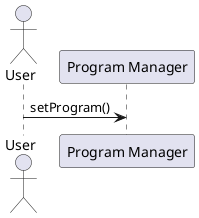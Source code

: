 @startuml

actor User
participant "Program Manager" as programMgr

User -> programMgr: setProgram()



@enduml